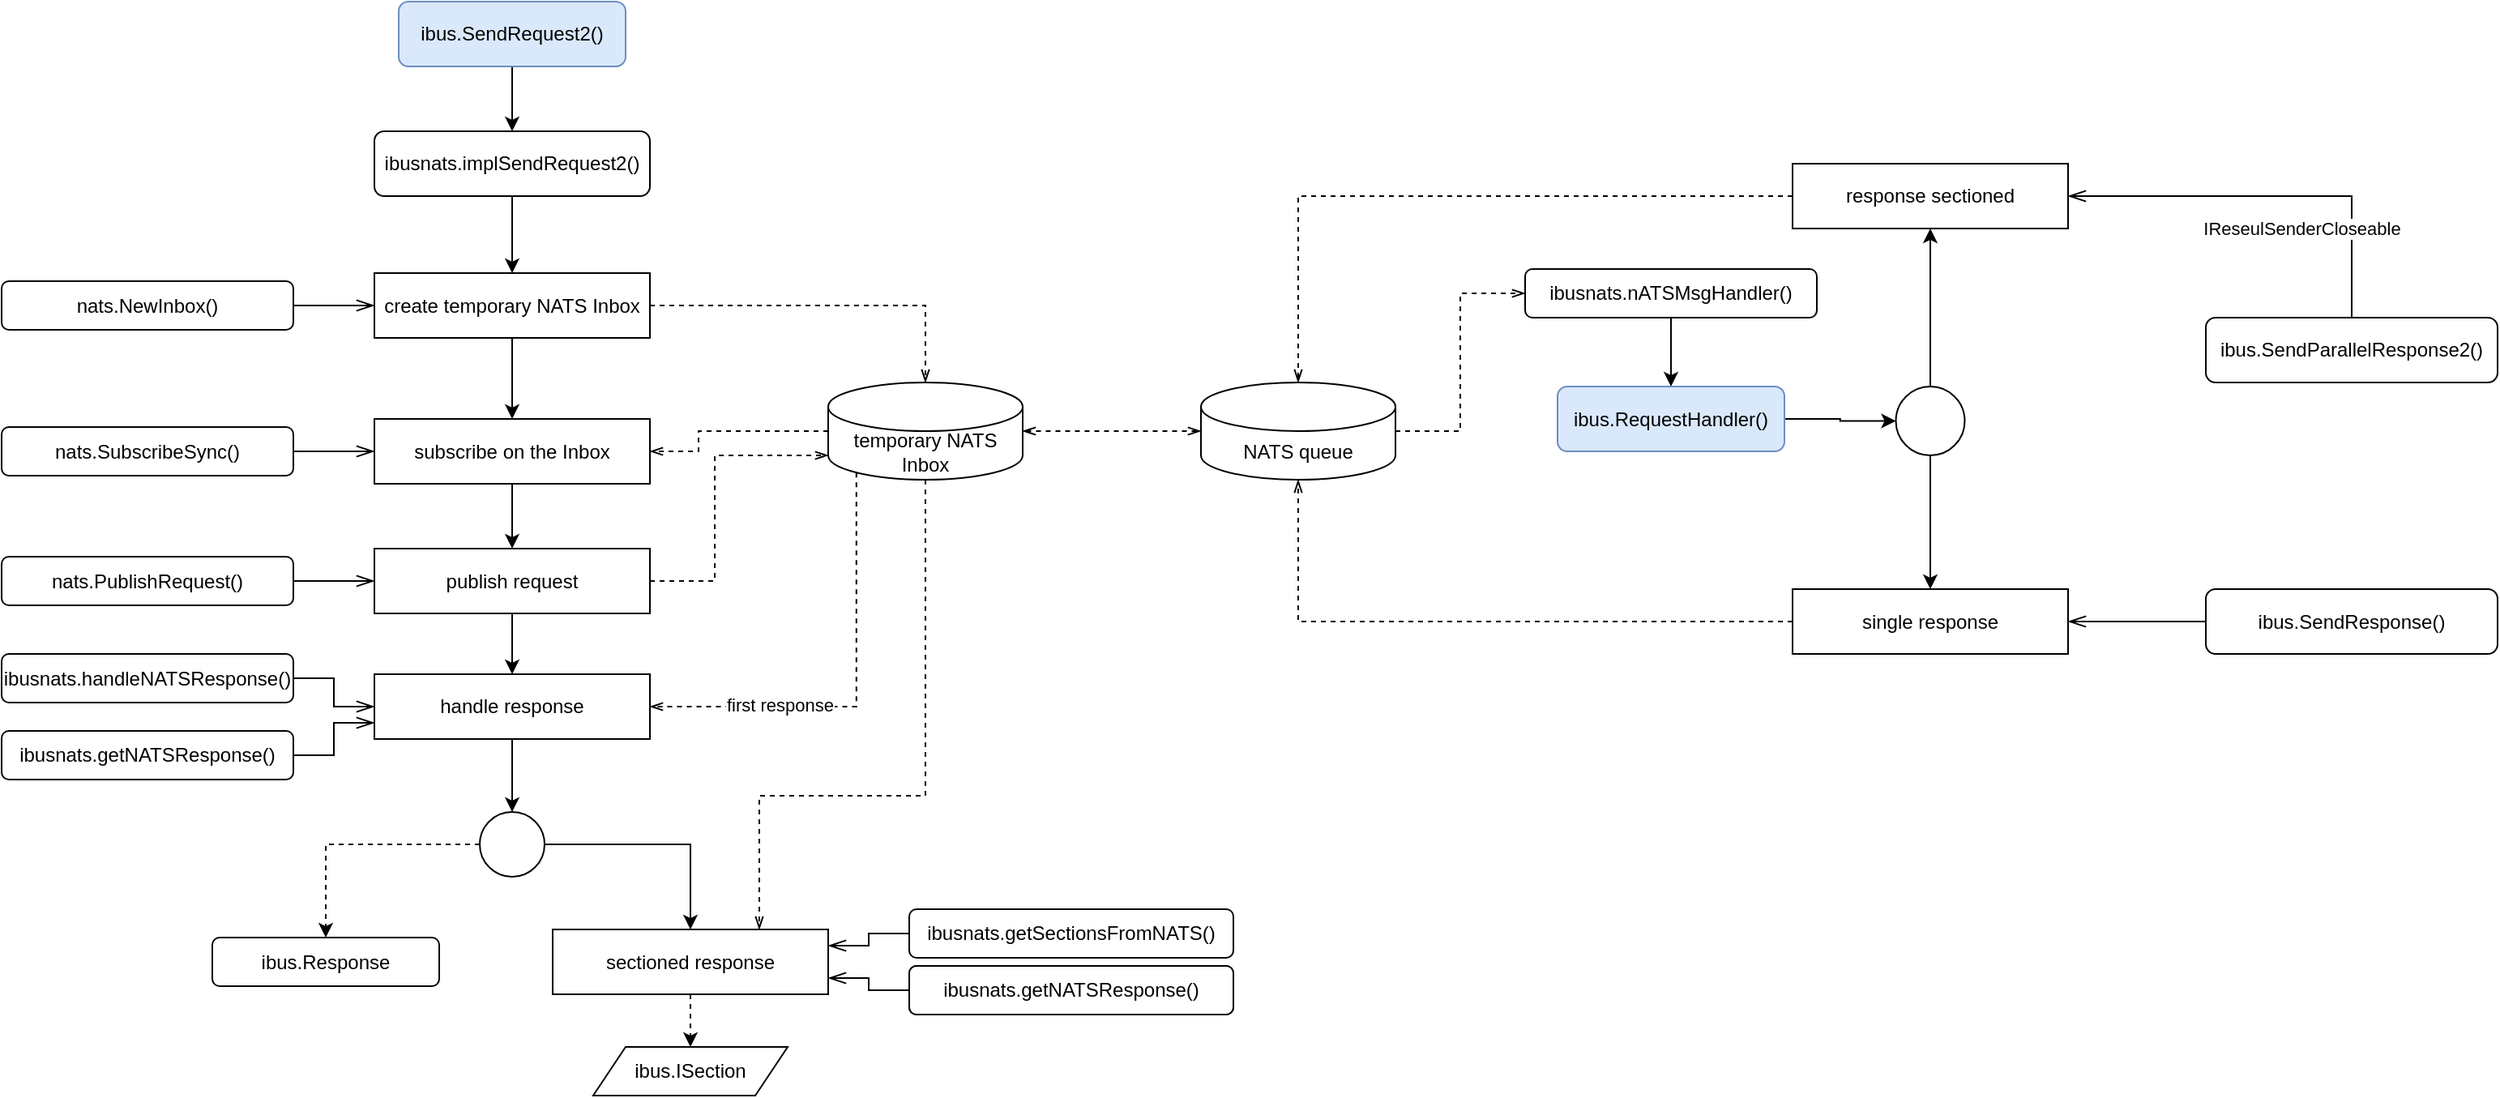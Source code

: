 <mxfile version="14.1.3" type="google"><diagram id="oKr3xOL5UfjdKAAR6X1v" name="Page-1"><mxGraphModel dx="3101" dy="1877" grid="1" gridSize="10" guides="1" tooltips="1" connect="1" arrows="1" fold="1" page="1" pageScale="1" pageWidth="827" pageHeight="1169" math="0" shadow="0"><root><mxCell id="0"/><mxCell id="1" parent="0"/><mxCell id="7rffKDkid3tjZV2UipF3-48" style="edgeStyle=orthogonalEdgeStyle;rounded=0;orthogonalLoop=1;jettySize=auto;html=1;exitX=1;exitY=0.5;exitDx=0;exitDy=0;endArrow=openThin;endFill=0;strokeWidth=1;endSize=9;" parent="1" source="7rffKDkid3tjZV2UipF3-46" target="7rffKDkid3tjZV2UipF3-47" edge="1"><mxGeometry relative="1" as="geometry"/></mxCell><mxCell id="7rffKDkid3tjZV2UipF3-46" value="nats.NewInbox()" style="rounded=1;whiteSpace=wrap;html=1;" parent="1" vertex="1"><mxGeometry x="-1480" y="132.5" width="180" height="30" as="geometry"/></mxCell><mxCell id="7rffKDkid3tjZV2UipF3-50" style="edgeStyle=orthogonalEdgeStyle;rounded=0;orthogonalLoop=1;jettySize=auto;html=1;exitX=1;exitY=0.5;exitDx=0;exitDy=0;dashed=1;endArrow=openThin;endFill=0;" parent="1" source="7rffKDkid3tjZV2UipF3-47" target="7rffKDkid3tjZV2UipF3-49" edge="1"><mxGeometry relative="1" as="geometry"/></mxCell><mxCell id="dKYVOy73eWO02Rp_x5jJ-9" style="edgeStyle=orthogonalEdgeStyle;rounded=0;orthogonalLoop=1;jettySize=auto;html=1;exitX=0.5;exitY=1;exitDx=0;exitDy=0;startArrow=none;startFill=0;" edge="1" parent="1" source="7rffKDkid3tjZV2UipF3-47" target="7rffKDkid3tjZV2UipF3-51"><mxGeometry relative="1" as="geometry"/></mxCell><mxCell id="7rffKDkid3tjZV2UipF3-47" value="create temporary NATS Inbox" style="rounded=0;whiteSpace=wrap;html=1;" parent="1" vertex="1"><mxGeometry x="-1250" y="127.5" width="170" height="40" as="geometry"/></mxCell><mxCell id="7rffKDkid3tjZV2UipF3-75" style="edgeStyle=orthogonalEdgeStyle;rounded=0;orthogonalLoop=1;jettySize=auto;html=1;exitX=0.145;exitY=1;exitDx=0;exitDy=-4.35;exitPerimeter=0;entryX=1;entryY=0.5;entryDx=0;entryDy=0;dashed=1;endArrow=openThin;endFill=0;" parent="1" source="7rffKDkid3tjZV2UipF3-49" target="7rffKDkid3tjZV2UipF3-63" edge="1"><mxGeometry relative="1" as="geometry"><Array as="points"><mxPoint x="-953" y="395"/></Array></mxGeometry></mxCell><mxCell id="7rffKDkid3tjZV2UipF3-76" value="first response" style="edgeLabel;html=1;align=center;verticalAlign=middle;resizable=0;points=[];" parent="7rffKDkid3tjZV2UipF3-75" vertex="1" connectable="0"><mxGeometry x="0.334" y="1" relative="1" as="geometry"><mxPoint x="-11" y="-1.8" as="offset"/></mxGeometry></mxCell><mxCell id="7rffKDkid3tjZV2UipF3-85" style="edgeStyle=orthogonalEdgeStyle;rounded=0;orthogonalLoop=1;jettySize=auto;html=1;exitX=0;exitY=0.5;exitDx=0;exitDy=0;exitPerimeter=0;entryX=1;entryY=0.5;entryDx=0;entryDy=0;dashed=1;endArrow=openThin;endFill=0;" parent="1" source="7rffKDkid3tjZV2UipF3-49" target="7rffKDkid3tjZV2UipF3-51" edge="1"><mxGeometry relative="1" as="geometry"><Array as="points"><mxPoint x="-1050" y="225"/><mxPoint x="-1050" y="238"/></Array></mxGeometry></mxCell><mxCell id="7rffKDkid3tjZV2UipF3-86" style="edgeStyle=orthogonalEdgeStyle;rounded=0;orthogonalLoop=1;jettySize=auto;html=1;exitX=0.5;exitY=1;exitDx=0;exitDy=0;exitPerimeter=0;entryX=0.75;entryY=0;entryDx=0;entryDy=0;dashed=1;endArrow=openThin;endFill=0;" parent="1" source="7rffKDkid3tjZV2UipF3-49" target="7rffKDkid3tjZV2UipF3-77" edge="1"><mxGeometry relative="1" as="geometry"><Array as="points"><mxPoint x="-910" y="450"/><mxPoint x="-1012" y="450"/></Array></mxGeometry></mxCell><mxCell id="dKYVOy73eWO02Rp_x5jJ-1" style="edgeStyle=orthogonalEdgeStyle;rounded=0;orthogonalLoop=1;jettySize=auto;html=1;exitX=1;exitY=0.5;exitDx=0;exitDy=0;exitPerimeter=0;entryX=0;entryY=0.5;entryDx=0;entryDy=0;entryPerimeter=0;dashed=1;startArrow=openThin;startFill=0;endArrow=openThin;endFill=0;" edge="1" parent="1" source="7rffKDkid3tjZV2UipF3-49" target="7rffKDkid3tjZV2UipF3-94"><mxGeometry relative="1" as="geometry"/></mxCell><mxCell id="7rffKDkid3tjZV2UipF3-49" value="temporary NATS Inbox" style="shape=cylinder3;whiteSpace=wrap;html=1;boundedLbl=1;backgroundOutline=1;size=15;" parent="1" vertex="1"><mxGeometry x="-970" y="195" width="120" height="60" as="geometry"/></mxCell><mxCell id="dKYVOy73eWO02Rp_x5jJ-10" style="edgeStyle=orthogonalEdgeStyle;rounded=0;orthogonalLoop=1;jettySize=auto;html=1;exitX=0.5;exitY=1;exitDx=0;exitDy=0;startArrow=none;startFill=0;" edge="1" parent="1" source="7rffKDkid3tjZV2UipF3-51" target="7rffKDkid3tjZV2UipF3-55"><mxGeometry relative="1" as="geometry"/></mxCell><mxCell id="7rffKDkid3tjZV2UipF3-51" value="subscribe on the Inbox" style="rounded=0;whiteSpace=wrap;html=1;" parent="1" vertex="1"><mxGeometry x="-1250" y="217.5" width="170" height="40" as="geometry"/></mxCell><mxCell id="dKYVOy73eWO02Rp_x5jJ-12" style="edgeStyle=orthogonalEdgeStyle;rounded=0;orthogonalLoop=1;jettySize=auto;html=1;exitX=1;exitY=0.5;exitDx=0;exitDy=0;startArrow=none;startFill=0;endArrow=openThin;endFill=0;endSize=9;strokeWidth=1;" edge="1" parent="1" source="7rffKDkid3tjZV2UipF3-52" target="7rffKDkid3tjZV2UipF3-51"><mxGeometry relative="1" as="geometry"/></mxCell><mxCell id="7rffKDkid3tjZV2UipF3-52" value="nats.SubscribeSync()" style="rounded=1;whiteSpace=wrap;html=1;" parent="1" vertex="1"><mxGeometry x="-1480" y="222.5" width="180" height="30" as="geometry"/></mxCell><mxCell id="7rffKDkid3tjZV2UipF3-58" style="edgeStyle=orthogonalEdgeStyle;rounded=0;orthogonalLoop=1;jettySize=auto;html=1;exitX=1;exitY=0.5;exitDx=0;exitDy=0;entryX=0;entryY=1;entryDx=0;entryDy=-15;entryPerimeter=0;dashed=1;endArrow=openThin;endFill=0;" parent="1" source="7rffKDkid3tjZV2UipF3-55" target="7rffKDkid3tjZV2UipF3-49" edge="1"><mxGeometry relative="1" as="geometry"><Array as="points"><mxPoint x="-1040" y="318"/><mxPoint x="-1040" y="240"/></Array></mxGeometry></mxCell><mxCell id="dKYVOy73eWO02Rp_x5jJ-11" style="edgeStyle=orthogonalEdgeStyle;rounded=0;orthogonalLoop=1;jettySize=auto;html=1;exitX=0.5;exitY=1;exitDx=0;exitDy=0;entryX=0.5;entryY=0;entryDx=0;entryDy=0;startArrow=none;startFill=0;" edge="1" parent="1" source="7rffKDkid3tjZV2UipF3-55" target="7rffKDkid3tjZV2UipF3-63"><mxGeometry relative="1" as="geometry"/></mxCell><mxCell id="7rffKDkid3tjZV2UipF3-55" value="publish request" style="rounded=0;whiteSpace=wrap;html=1;" parent="1" vertex="1"><mxGeometry x="-1250" y="297.5" width="170" height="40" as="geometry"/></mxCell><mxCell id="dKYVOy73eWO02Rp_x5jJ-13" style="edgeStyle=orthogonalEdgeStyle;rounded=0;orthogonalLoop=1;jettySize=auto;html=1;exitX=1;exitY=0.5;exitDx=0;exitDy=0;entryX=0;entryY=0.5;entryDx=0;entryDy=0;startArrow=none;startFill=0;endArrow=openThin;endFill=0;endSize=9;strokeWidth=1;" edge="1" parent="1" source="7rffKDkid3tjZV2UipF3-56" target="7rffKDkid3tjZV2UipF3-55"><mxGeometry relative="1" as="geometry"/></mxCell><mxCell id="7rffKDkid3tjZV2UipF3-56" value="nats.PublishRequest()" style="rounded=1;whiteSpace=wrap;html=1;" parent="1" vertex="1"><mxGeometry x="-1480" y="302.5" width="180" height="30" as="geometry"/></mxCell><mxCell id="7rffKDkid3tjZV2UipF3-62" style="edgeStyle=orthogonalEdgeStyle;rounded=0;orthogonalLoop=1;jettySize=auto;html=1;exitX=1;exitY=0.5;exitDx=0;exitDy=0;entryX=0;entryY=0.5;entryDx=0;entryDy=0;endSize=9;endArrow=openThin;endFill=0;" parent="1" source="7rffKDkid3tjZV2UipF3-61" target="7rffKDkid3tjZV2UipF3-63" edge="1"><mxGeometry relative="1" as="geometry"><mxPoint x="-1250" y="312.5" as="targetPoint"/></mxGeometry></mxCell><mxCell id="7rffKDkid3tjZV2UipF3-61" value="ibusnats.handleNATSResponse()" style="rounded=1;whiteSpace=wrap;html=1;" parent="1" vertex="1"><mxGeometry x="-1480" y="362.5" width="180" height="30" as="geometry"/></mxCell><mxCell id="7rffKDkid3tjZV2UipF3-70" style="edgeStyle=orthogonalEdgeStyle;rounded=0;orthogonalLoop=1;jettySize=auto;html=1;exitX=0;exitY=0.5;exitDx=0;exitDy=0;entryX=0.5;entryY=0;entryDx=0;entryDy=0;dashed=1;" parent="1" source="7rffKDkid3tjZV2UipF3-82" target="7rffKDkid3tjZV2UipF3-68" edge="1"><mxGeometry relative="1" as="geometry"/></mxCell><mxCell id="7rffKDkid3tjZV2UipF3-71" style="edgeStyle=orthogonalEdgeStyle;rounded=0;orthogonalLoop=1;jettySize=auto;html=1;exitX=1;exitY=0.5;exitDx=0;exitDy=0;entryX=0.5;entryY=0;entryDx=0;entryDy=0;" parent="1" source="7rffKDkid3tjZV2UipF3-82" target="7rffKDkid3tjZV2UipF3-77" edge="1"><mxGeometry relative="1" as="geometry"/></mxCell><mxCell id="7rffKDkid3tjZV2UipF3-84" style="edgeStyle=orthogonalEdgeStyle;rounded=0;orthogonalLoop=1;jettySize=auto;html=1;exitX=0.5;exitY=1;exitDx=0;exitDy=0;" parent="1" source="7rffKDkid3tjZV2UipF3-63" target="7rffKDkid3tjZV2UipF3-82" edge="1"><mxGeometry relative="1" as="geometry"/></mxCell><mxCell id="7rffKDkid3tjZV2UipF3-63" value="handle response" style="rounded=0;whiteSpace=wrap;html=1;" parent="1" vertex="1"><mxGeometry x="-1250" y="375" width="170" height="40" as="geometry"/></mxCell><mxCell id="7rffKDkid3tjZV2UipF3-68" value="ibus.Response" style="rounded=1;whiteSpace=wrap;html=1;" parent="1" vertex="1"><mxGeometry x="-1350" y="537.5" width="140" height="30" as="geometry"/></mxCell><mxCell id="7rffKDkid3tjZV2UipF3-69" value="ibus.ISection" style="shape=parallelogram;perimeter=parallelogramPerimeter;whiteSpace=wrap;html=1;fixedSize=1;" parent="1" vertex="1"><mxGeometry x="-1115" y="605" width="120" height="30" as="geometry"/></mxCell><mxCell id="7rffKDkid3tjZV2UipF3-80" style="edgeStyle=orthogonalEdgeStyle;rounded=0;orthogonalLoop=1;jettySize=auto;html=1;exitX=0;exitY=0.5;exitDx=0;exitDy=0;entryX=1;entryY=0.25;entryDx=0;entryDy=0;endSize=9;endArrow=openThin;endFill=0;" parent="1" source="7rffKDkid3tjZV2UipF3-72" target="7rffKDkid3tjZV2UipF3-77" edge="1"><mxGeometry relative="1" as="geometry"/></mxCell><mxCell id="7rffKDkid3tjZV2UipF3-72" value="ibusnats.getSectionsFromNATS()" style="rounded=1;whiteSpace=wrap;html=1;" parent="1" vertex="1"><mxGeometry x="-920" y="520" width="200" height="30" as="geometry"/></mxCell><mxCell id="7rffKDkid3tjZV2UipF3-74" style="edgeStyle=orthogonalEdgeStyle;rounded=0;orthogonalLoop=1;jettySize=auto;html=1;exitX=1;exitY=0.5;exitDx=0;exitDy=0;entryX=0;entryY=0.75;entryDx=0;entryDy=0;endSize=9;endArrow=openThin;endFill=0;" parent="1" source="7rffKDkid3tjZV2UipF3-73" target="7rffKDkid3tjZV2UipF3-63" edge="1"><mxGeometry relative="1" as="geometry"/></mxCell><mxCell id="7rffKDkid3tjZV2UipF3-73" value="ibusnats.getNATSResponse()" style="rounded=1;whiteSpace=wrap;html=1;" parent="1" vertex="1"><mxGeometry x="-1480" y="410" width="180" height="30" as="geometry"/></mxCell><mxCell id="7rffKDkid3tjZV2UipF3-78" style="edgeStyle=orthogonalEdgeStyle;rounded=0;orthogonalLoop=1;jettySize=auto;html=1;exitX=0.5;exitY=1;exitDx=0;exitDy=0;entryX=0.5;entryY=0;entryDx=0;entryDy=0;dashed=1;" parent="1" source="7rffKDkid3tjZV2UipF3-77" target="7rffKDkid3tjZV2UipF3-69" edge="1"><mxGeometry relative="1" as="geometry"/></mxCell><mxCell id="7rffKDkid3tjZV2UipF3-77" value="sectioned response" style="rounded=0;whiteSpace=wrap;html=1;" parent="1" vertex="1"><mxGeometry x="-1140" y="532.5" width="170" height="40" as="geometry"/></mxCell><mxCell id="7rffKDkid3tjZV2UipF3-81" style="edgeStyle=orthogonalEdgeStyle;rounded=0;orthogonalLoop=1;jettySize=auto;html=1;exitX=0;exitY=0.5;exitDx=0;exitDy=0;entryX=1;entryY=0.75;entryDx=0;entryDy=0;endArrow=openThin;endFill=0;endSize=9;" parent="1" source="7rffKDkid3tjZV2UipF3-79" target="7rffKDkid3tjZV2UipF3-77" edge="1"><mxGeometry relative="1" as="geometry"/></mxCell><mxCell id="7rffKDkid3tjZV2UipF3-79" value="ibusnats.getNATSResponse()" style="rounded=1;whiteSpace=wrap;html=1;" parent="1" vertex="1"><mxGeometry x="-920" y="555" width="200" height="30" as="geometry"/></mxCell><mxCell id="7rffKDkid3tjZV2UipF3-82" value="" style="ellipse;whiteSpace=wrap;html=1;aspect=fixed;" parent="1" vertex="1"><mxGeometry x="-1185" y="460" width="40" height="40" as="geometry"/></mxCell><mxCell id="7rffKDkid3tjZV2UipF3-90" style="edgeStyle=orthogonalEdgeStyle;rounded=0;orthogonalLoop=1;jettySize=auto;html=1;exitX=0.5;exitY=1;exitDx=0;exitDy=0;entryX=0.5;entryY=0;entryDx=0;entryDy=0;" parent="1" source="7rffKDkid3tjZV2UipF3-87" target="7rffKDkid3tjZV2UipF3-47" edge="1"><mxGeometry relative="1" as="geometry"/></mxCell><mxCell id="7rffKDkid3tjZV2UipF3-87" value="ibusnats.implSendRequest2()" style="rounded=1;whiteSpace=wrap;html=1;" parent="1" vertex="1"><mxGeometry x="-1250" y="40" width="170" height="40" as="geometry"/></mxCell><mxCell id="7rffKDkid3tjZV2UipF3-89" style="edgeStyle=orthogonalEdgeStyle;rounded=0;orthogonalLoop=1;jettySize=auto;html=1;exitX=0.5;exitY=1;exitDx=0;exitDy=0;entryX=0.5;entryY=0;entryDx=0;entryDy=0;" parent="1" source="7rffKDkid3tjZV2UipF3-88" target="7rffKDkid3tjZV2UipF3-87" edge="1"><mxGeometry relative="1" as="geometry"/></mxCell><mxCell id="7rffKDkid3tjZV2UipF3-88" value="ibus.SendRequest2()" style="rounded=1;whiteSpace=wrap;html=1;fillColor=#dae8fc;strokeColor=#6c8ebf;" parent="1" vertex="1"><mxGeometry x="-1235" y="-40" width="140" height="40" as="geometry"/></mxCell><mxCell id="7rffKDkid3tjZV2UipF3-96" style="edgeStyle=orthogonalEdgeStyle;rounded=0;orthogonalLoop=1;jettySize=auto;html=1;exitX=1;exitY=0.5;exitDx=0;exitDy=0;exitPerimeter=0;entryX=0;entryY=0.5;entryDx=0;entryDy=0;dashed=1;endArrow=openThin;endFill=0;" parent="1" source="7rffKDkid3tjZV2UipF3-94" target="7rffKDkid3tjZV2UipF3-95" edge="1"><mxGeometry relative="1" as="geometry"/></mxCell><mxCell id="7rffKDkid3tjZV2UipF3-94" value="NATS queue" style="shape=cylinder3;whiteSpace=wrap;html=1;boundedLbl=1;backgroundOutline=1;size=15;" parent="1" vertex="1"><mxGeometry x="-740" y="195" width="120" height="60" as="geometry"/></mxCell><mxCell id="7rffKDkid3tjZV2UipF3-98" style="edgeStyle=orthogonalEdgeStyle;rounded=0;orthogonalLoop=1;jettySize=auto;html=1;exitX=0.5;exitY=1;exitDx=0;exitDy=0;" parent="1" source="7rffKDkid3tjZV2UipF3-95" target="7rffKDkid3tjZV2UipF3-97" edge="1"><mxGeometry relative="1" as="geometry"/></mxCell><mxCell id="7rffKDkid3tjZV2UipF3-95" value="ibusnats.nATSMsgHandler()" style="rounded=1;whiteSpace=wrap;html=1;" parent="1" vertex="1"><mxGeometry x="-540" y="125" width="180" height="30" as="geometry"/></mxCell><mxCell id="7rffKDkid3tjZV2UipF3-100" style="edgeStyle=orthogonalEdgeStyle;rounded=0;orthogonalLoop=1;jettySize=auto;html=1;exitX=1;exitY=0.5;exitDx=0;exitDy=0;" parent="1" source="7rffKDkid3tjZV2UipF3-97" target="7rffKDkid3tjZV2UipF3-99" edge="1"><mxGeometry relative="1" as="geometry"/></mxCell><mxCell id="7rffKDkid3tjZV2UipF3-97" value="ibus.RequestHandler()" style="rounded=1;whiteSpace=wrap;html=1;fillColor=#dae8fc;strokeColor=#6c8ebf;" parent="1" vertex="1"><mxGeometry x="-520" y="197.5" width="140" height="40" as="geometry"/></mxCell><mxCell id="7rffKDkid3tjZV2UipF3-105" style="edgeStyle=orthogonalEdgeStyle;rounded=0;orthogonalLoop=1;jettySize=auto;html=1;exitX=0.5;exitY=0;exitDx=0;exitDy=0;entryX=0.5;entryY=1;entryDx=0;entryDy=0;" parent="1" source="7rffKDkid3tjZV2UipF3-99" target="7rffKDkid3tjZV2UipF3-102" edge="1"><mxGeometry relative="1" as="geometry"/></mxCell><mxCell id="7rffKDkid3tjZV2UipF3-106" style="edgeStyle=orthogonalEdgeStyle;rounded=0;orthogonalLoop=1;jettySize=auto;html=1;exitX=0.5;exitY=1;exitDx=0;exitDy=0;" parent="1" source="7rffKDkid3tjZV2UipF3-99" target="7rffKDkid3tjZV2UipF3-103" edge="1"><mxGeometry relative="1" as="geometry"/></mxCell><mxCell id="7rffKDkid3tjZV2UipF3-99" value="" style="ellipse;whiteSpace=wrap;html=1;aspect=fixed;" parent="1" vertex="1"><mxGeometry x="-311.25" y="197.5" width="42.5" height="42.5" as="geometry"/></mxCell><mxCell id="7rffKDkid3tjZV2UipF3-108" style="edgeStyle=orthogonalEdgeStyle;rounded=0;orthogonalLoop=1;jettySize=auto;html=1;exitX=0.5;exitY=0;exitDx=0;exitDy=0;entryX=1;entryY=0.5;entryDx=0;entryDy=0;endArrow=openThin;endFill=0;endSize=9;" parent="1" source="7rffKDkid3tjZV2UipF3-101" target="7rffKDkid3tjZV2UipF3-102" edge="1"><mxGeometry relative="1" as="geometry"><mxPoint x="140" y="119.5" as="sourcePoint"/><mxPoint x="-50" y="72" as="targetPoint"/><Array as="points"><mxPoint x="-30" y="80"/></Array></mxGeometry></mxCell><mxCell id="7rffKDkid3tjZV2UipF3-109" value="IReseulSenderCloseable" style="edgeLabel;html=1;align=center;verticalAlign=middle;resizable=0;points=[];" parent="7rffKDkid3tjZV2UipF3-108" vertex="1" connectable="0"><mxGeometry x="-0.153" y="-3" relative="1" as="geometry"><mxPoint y="23" as="offset"/></mxGeometry></mxCell><mxCell id="7rffKDkid3tjZV2UipF3-101" value="ibus.SendParallelResponse2()" style="rounded=1;whiteSpace=wrap;html=1;" parent="1" vertex="1"><mxGeometry x="-120" y="155" width="180" height="40" as="geometry"/></mxCell><mxCell id="7rffKDkid3tjZV2UipF3-110" style="edgeStyle=orthogonalEdgeStyle;rounded=0;orthogonalLoop=1;jettySize=auto;html=1;exitX=0;exitY=0.5;exitDx=0;exitDy=0;dashed=1;endArrow=openThin;endFill=0;endSize=6;" parent="1" source="7rffKDkid3tjZV2UipF3-102" target="7rffKDkid3tjZV2UipF3-94" edge="1"><mxGeometry relative="1" as="geometry"/></mxCell><mxCell id="7rffKDkid3tjZV2UipF3-102" value="response sectioned" style="rounded=0;whiteSpace=wrap;html=1;" parent="1" vertex="1"><mxGeometry x="-375" y="60" width="170" height="40" as="geometry"/></mxCell><mxCell id="7rffKDkid3tjZV2UipF3-111" style="edgeStyle=orthogonalEdgeStyle;rounded=0;orthogonalLoop=1;jettySize=auto;html=1;exitX=0;exitY=0.5;exitDx=0;exitDy=0;entryX=0.5;entryY=1;entryDx=0;entryDy=0;entryPerimeter=0;dashed=1;endArrow=openThin;endFill=0;" parent="1" source="7rffKDkid3tjZV2UipF3-103" target="7rffKDkid3tjZV2UipF3-94" edge="1"><mxGeometry relative="1" as="geometry"/></mxCell><mxCell id="7rffKDkid3tjZV2UipF3-103" value="single response" style="rounded=0;whiteSpace=wrap;html=1;" parent="1" vertex="1"><mxGeometry x="-375" y="322.5" width="170" height="40" as="geometry"/></mxCell><mxCell id="7rffKDkid3tjZV2UipF3-107" style="edgeStyle=orthogonalEdgeStyle;rounded=0;orthogonalLoop=1;jettySize=auto;html=1;exitX=0;exitY=0.5;exitDx=0;exitDy=0;entryX=1;entryY=0.5;entryDx=0;entryDy=0;endArrow=openThin;endFill=0;endSize=9;" parent="1" source="7rffKDkid3tjZV2UipF3-104" target="7rffKDkid3tjZV2UipF3-103" edge="1"><mxGeometry relative="1" as="geometry"/></mxCell><mxCell id="7rffKDkid3tjZV2UipF3-104" value="ibus.SendResponse()" style="rounded=1;whiteSpace=wrap;html=1;" parent="1" vertex="1"><mxGeometry x="-120" y="322.5" width="180" height="40" as="geometry"/></mxCell><mxCell id="dKYVOy73eWO02Rp_x5jJ-6" value="ibusnats.getNATSResponse()" style="rounded=1;whiteSpace=wrap;html=1;" vertex="1" parent="1"><mxGeometry x="-920" y="555" width="200" height="30" as="geometry"/></mxCell><mxCell id="dKYVOy73eWO02Rp_x5jJ-7" value="sectioned response" style="rounded=0;whiteSpace=wrap;html=1;" vertex="1" parent="1"><mxGeometry x="-1140" y="532.5" width="170" height="40" as="geometry"/></mxCell></root></mxGraphModel></diagram></mxfile>